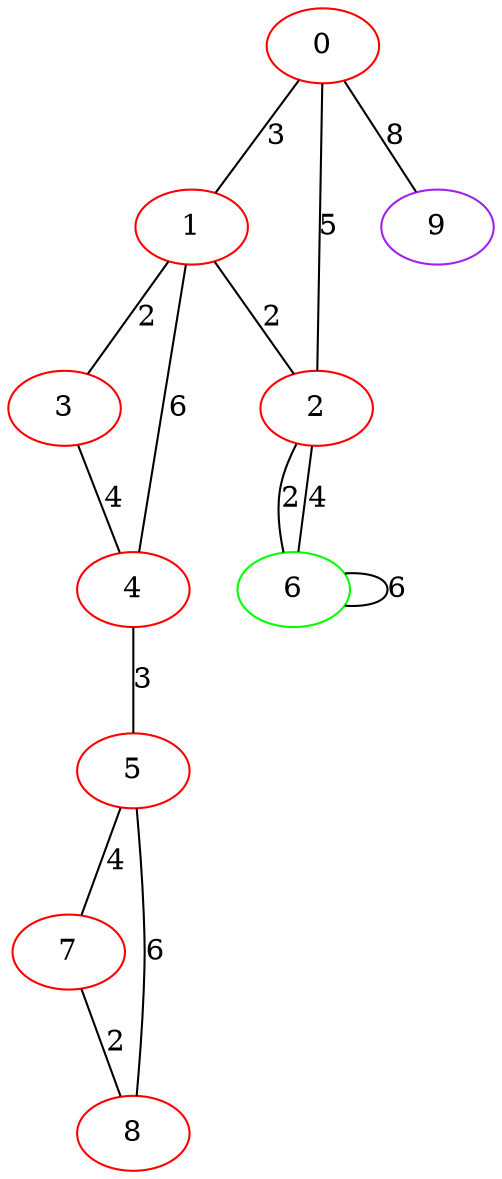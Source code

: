 graph "" {
0 [color=red, weight=1];
1 [color=red, weight=1];
2 [color=red, weight=1];
3 [color=red, weight=1];
4 [color=red, weight=1];
5 [color=red, weight=1];
6 [color=green, weight=2];
7 [color=red, weight=1];
8 [color=red, weight=1];
9 [color=purple, weight=4];
0 -- 1  [key=0, label=3];
0 -- 2  [key=0, label=5];
0 -- 9  [key=0, label=8];
1 -- 2  [key=0, label=2];
1 -- 3  [key=0, label=2];
1 -- 4  [key=0, label=6];
2 -- 6  [key=0, label=2];
2 -- 6  [key=1, label=4];
3 -- 4  [key=0, label=4];
4 -- 5  [key=0, label=3];
5 -- 8  [key=0, label=6];
5 -- 7  [key=0, label=4];
6 -- 6  [key=0, label=6];
7 -- 8  [key=0, label=2];
}

